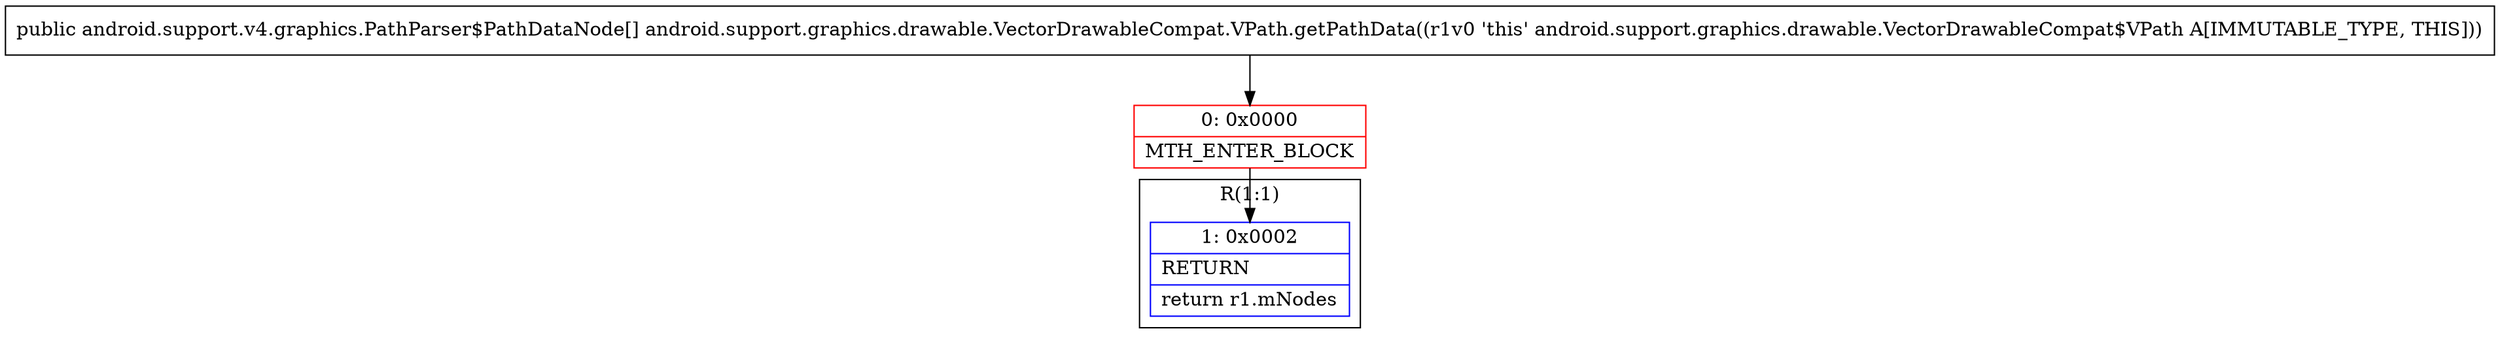 digraph "CFG forandroid.support.graphics.drawable.VectorDrawableCompat.VPath.getPathData()[Landroid\/support\/v4\/graphics\/PathParser$PathDataNode;" {
subgraph cluster_Region_911189473 {
label = "R(1:1)";
node [shape=record,color=blue];
Node_1 [shape=record,label="{1\:\ 0x0002|RETURN\l|return r1.mNodes\l}"];
}
Node_0 [shape=record,color=red,label="{0\:\ 0x0000|MTH_ENTER_BLOCK\l}"];
MethodNode[shape=record,label="{public android.support.v4.graphics.PathParser$PathDataNode[] android.support.graphics.drawable.VectorDrawableCompat.VPath.getPathData((r1v0 'this' android.support.graphics.drawable.VectorDrawableCompat$VPath A[IMMUTABLE_TYPE, THIS])) }"];
MethodNode -> Node_0;
Node_0 -> Node_1;
}

